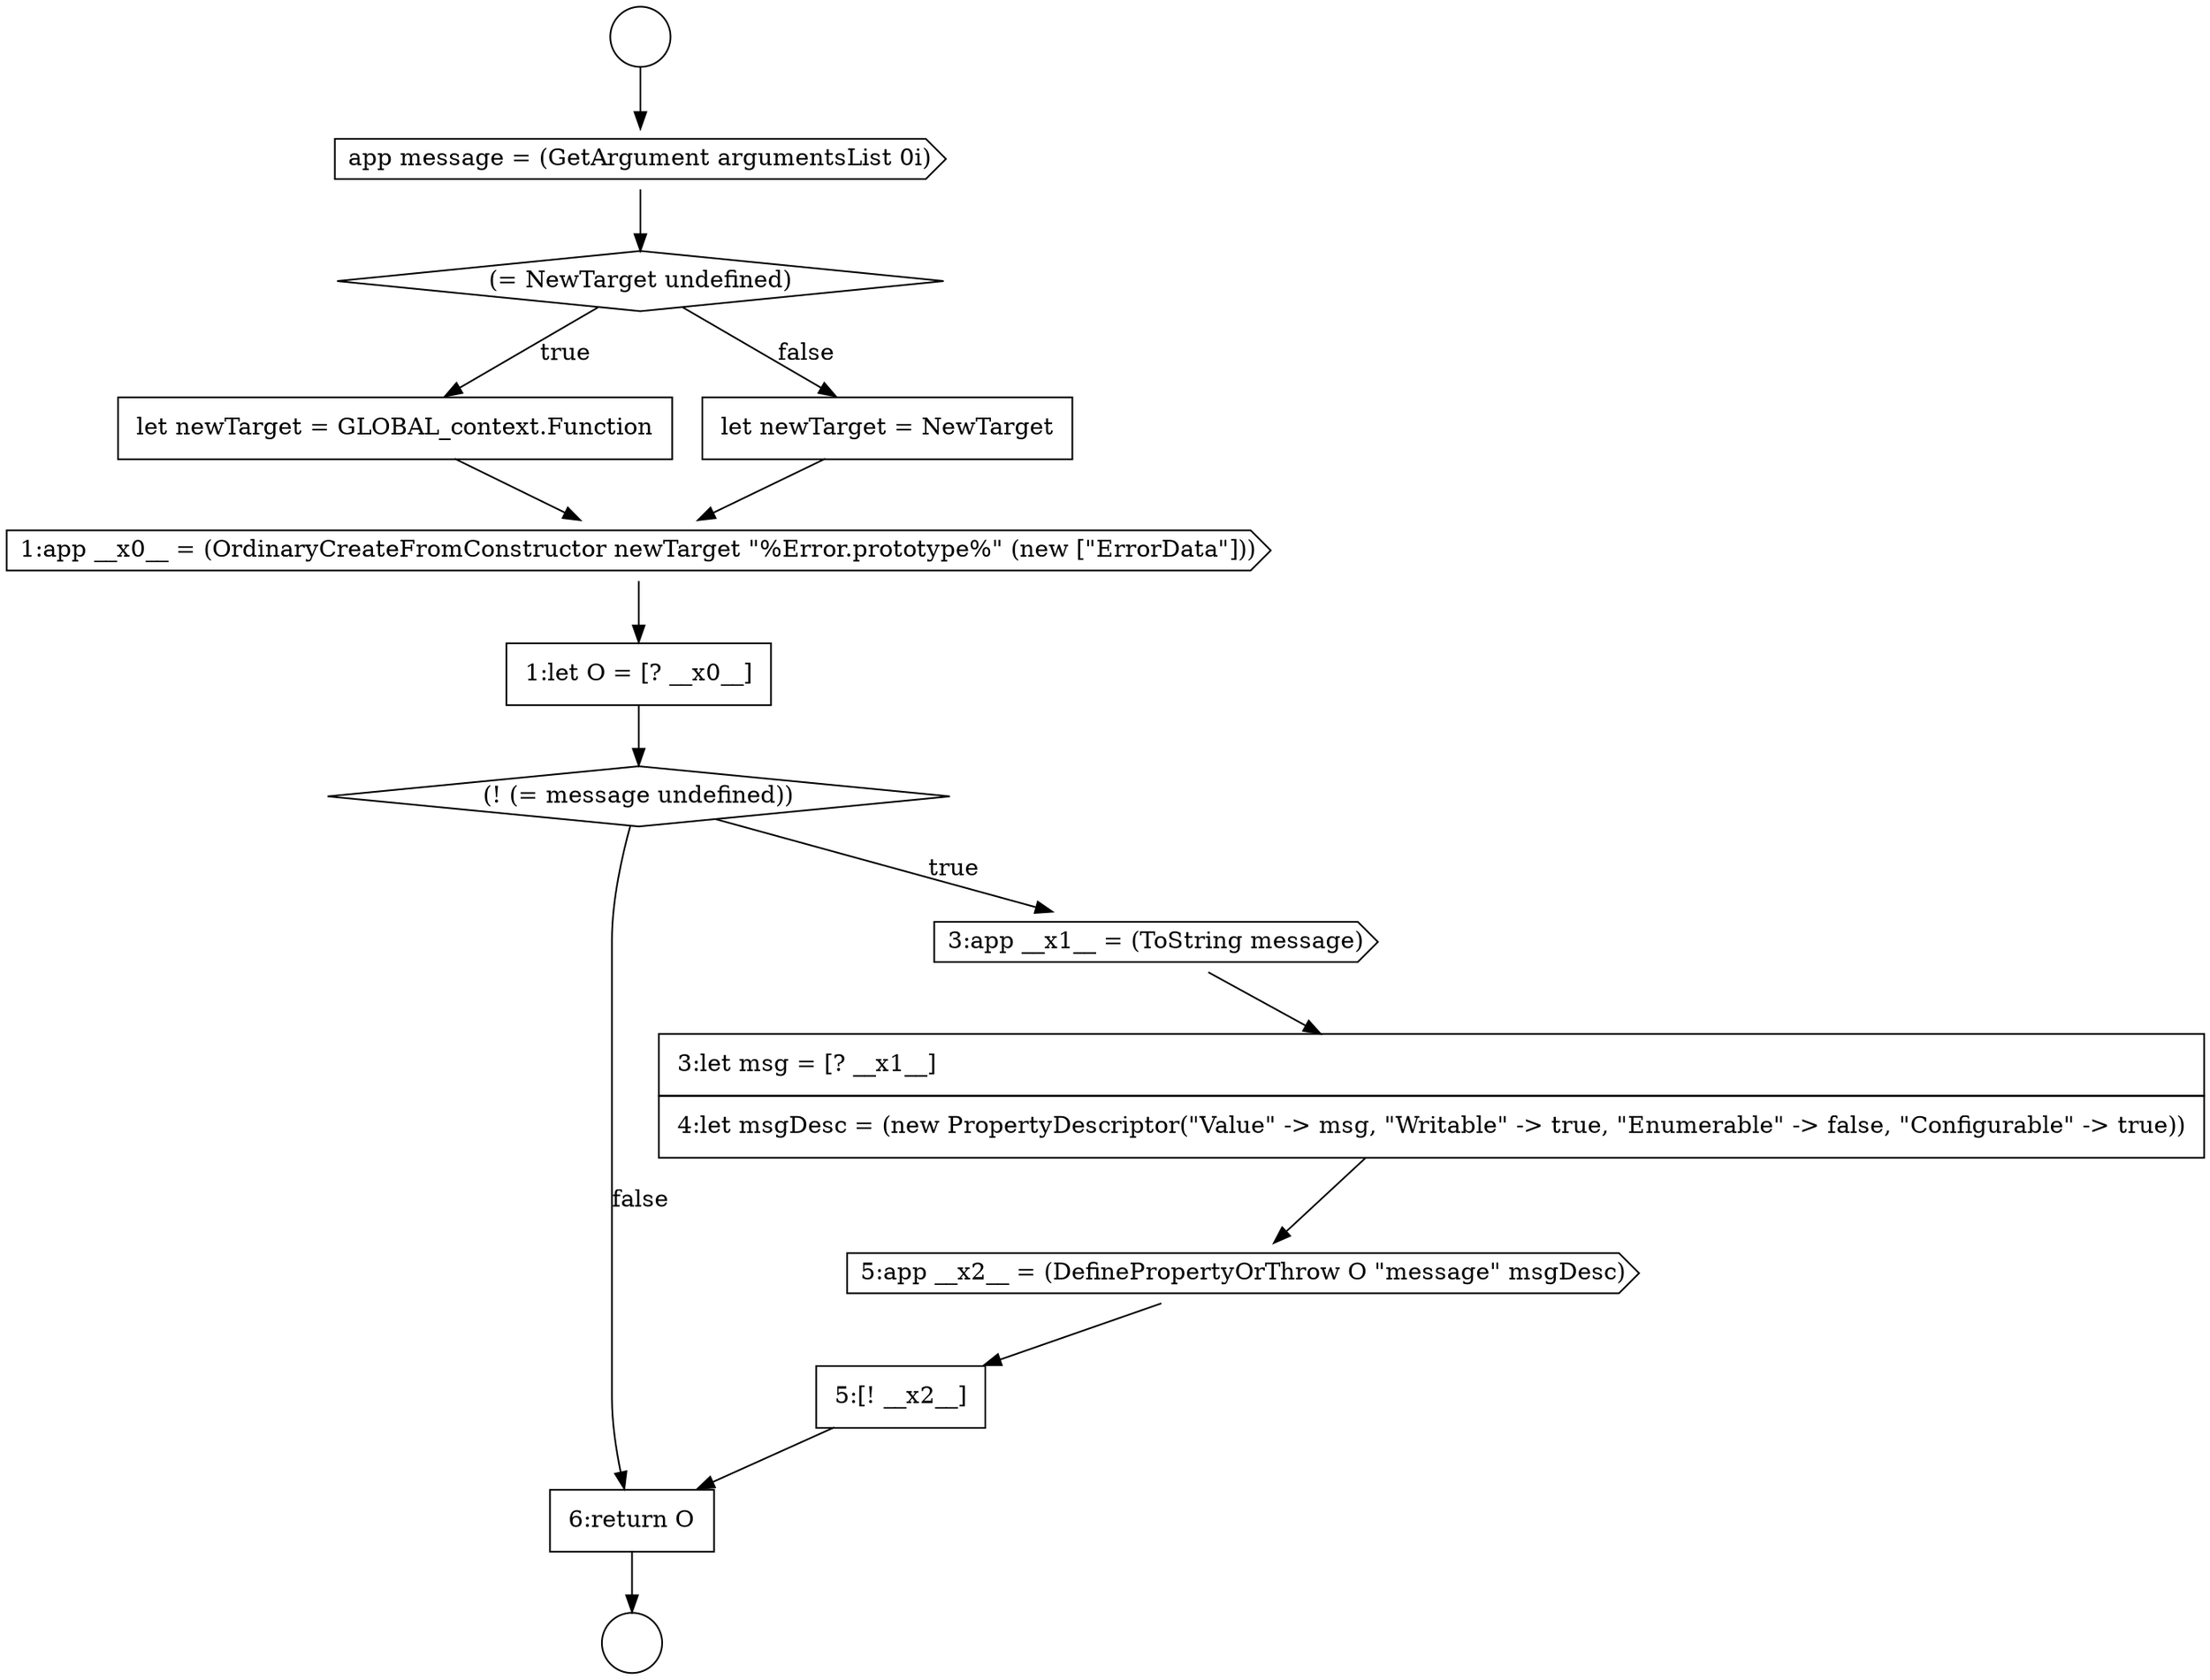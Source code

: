 digraph {
  node12472 [shape=cds, label=<<font color="black">5:app __x2__ = (DefinePropertyOrThrow O &quot;message&quot; msgDesc)</font>> color="black" fillcolor="white" style=filled]
  node12474 [shape=none, margin=0, label=<<font color="black">
    <table border="0" cellborder="1" cellspacing="0" cellpadding="10">
      <tr><td align="left">6:return O</td></tr>
    </table>
  </font>> color="black" fillcolor="white" style=filled]
  node12461 [shape=circle label=" " color="black" fillcolor="white" style=filled]
  node12469 [shape=diamond, label=<<font color="black">(! (= message undefined))</font>> color="black" fillcolor="white" style=filled]
  node12473 [shape=none, margin=0, label=<<font color="black">
    <table border="0" cellborder="1" cellspacing="0" cellpadding="10">
      <tr><td align="left">5:[! __x2__]</td></tr>
    </table>
  </font>> color="black" fillcolor="white" style=filled]
  node12464 [shape=diamond, label=<<font color="black">(= NewTarget undefined)</font>> color="black" fillcolor="white" style=filled]
  node12465 [shape=none, margin=0, label=<<font color="black">
    <table border="0" cellborder="1" cellspacing="0" cellpadding="10">
      <tr><td align="left">let newTarget = GLOBAL_context.Function</td></tr>
    </table>
  </font>> color="black" fillcolor="white" style=filled]
  node12470 [shape=cds, label=<<font color="black">3:app __x1__ = (ToString message)</font>> color="black" fillcolor="white" style=filled]
  node12467 [shape=cds, label=<<font color="black">1:app __x0__ = (OrdinaryCreateFromConstructor newTarget &quot;%Error.prototype%&quot; (new [&quot;ErrorData&quot;]))</font>> color="black" fillcolor="white" style=filled]
  node12463 [shape=cds, label=<<font color="black">app message = (GetArgument argumentsList 0i)</font>> color="black" fillcolor="white" style=filled]
  node12466 [shape=none, margin=0, label=<<font color="black">
    <table border="0" cellborder="1" cellspacing="0" cellpadding="10">
      <tr><td align="left">let newTarget = NewTarget</td></tr>
    </table>
  </font>> color="black" fillcolor="white" style=filled]
  node12471 [shape=none, margin=0, label=<<font color="black">
    <table border="0" cellborder="1" cellspacing="0" cellpadding="10">
      <tr><td align="left">3:let msg = [? __x1__]</td></tr>
      <tr><td align="left">4:let msgDesc = (new PropertyDescriptor(&quot;Value&quot; -&gt; msg, &quot;Writable&quot; -&gt; true, &quot;Enumerable&quot; -&gt; false, &quot;Configurable&quot; -&gt; true))</td></tr>
    </table>
  </font>> color="black" fillcolor="white" style=filled]
  node12468 [shape=none, margin=0, label=<<font color="black">
    <table border="0" cellborder="1" cellspacing="0" cellpadding="10">
      <tr><td align="left">1:let O = [? __x0__]</td></tr>
    </table>
  </font>> color="black" fillcolor="white" style=filled]
  node12462 [shape=circle label=" " color="black" fillcolor="white" style=filled]
  node12468 -> node12469 [ color="black"]
  node12467 -> node12468 [ color="black"]
  node12470 -> node12471 [ color="black"]
  node12465 -> node12467 [ color="black"]
  node12464 -> node12465 [label=<<font color="black">true</font>> color="black"]
  node12464 -> node12466 [label=<<font color="black">false</font>> color="black"]
  node12469 -> node12470 [label=<<font color="black">true</font>> color="black"]
  node12469 -> node12474 [label=<<font color="black">false</font>> color="black"]
  node12472 -> node12473 [ color="black"]
  node12474 -> node12462 [ color="black"]
  node12473 -> node12474 [ color="black"]
  node12461 -> node12463 [ color="black"]
  node12466 -> node12467 [ color="black"]
  node12471 -> node12472 [ color="black"]
  node12463 -> node12464 [ color="black"]
}
